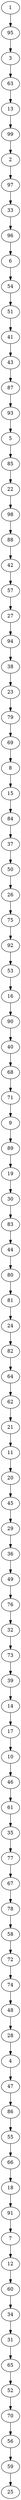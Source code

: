 digraph my_graph {
1;
95;
3;
63;
13;
99;
2;
97;
33;
96;
6;
54;
51;
41;
43;
87;
93;
5;
85;
22;
98;
88;
42;
57;
27;
94;
38;
23;
79;
69;
8;
15;
84;
37;
50;
26;
75;
92;
53;
16;
90;
40;
68;
71;
9;
89;
19;
30;
83;
44;
80;
81;
24;
82;
64;
62;
21;
11;
20;
45;
29;
36;
49;
76;
32;
73;
39;
14;
17;
10;
46;
61;
35;
77;
67;
78;
58;
72;
74;
48;
28;
4;
47;
86;
55;
66;
18;
91;
7;
12;
60;
34;
31;
65;
52;
70;
56;
59;
25;
1->95
95->3
3->63
63->13
13->99
99->2
2->97
97->33
33->96
96->6
6->54
54->51
51->41
41->43
43->87
87->93
93->5
5->85
85->22
22->98
98->88
88->42
42->57
57->27
27->94
94->38
38->23
23->79
79->69
69->8
8->15
15->84
84->37
37->50
50->26
26->75
75->92
92->53
53->16
16->90
90->40
40->68
68->71
71->9
9->89
89->19
19->30
30->83
83->44
44->80
80->81
81->24
24->82
82->64
64->62
62->21
21->11
11->20
20->45
45->29
29->36
36->49
49->76
76->32
32->73
73->39
39->14
14->17
17->10
10->46
46->61
61->35
35->77
77->67
67->78
78->58
58->72
72->74
74->48
48->28
28->4
4->47
47->86
86->55
55->66
66->18
18->91
91->7
7->12
12->60
60->34
34->31
31->65
65->52
52->70
70->56
56->59
59->25
}
